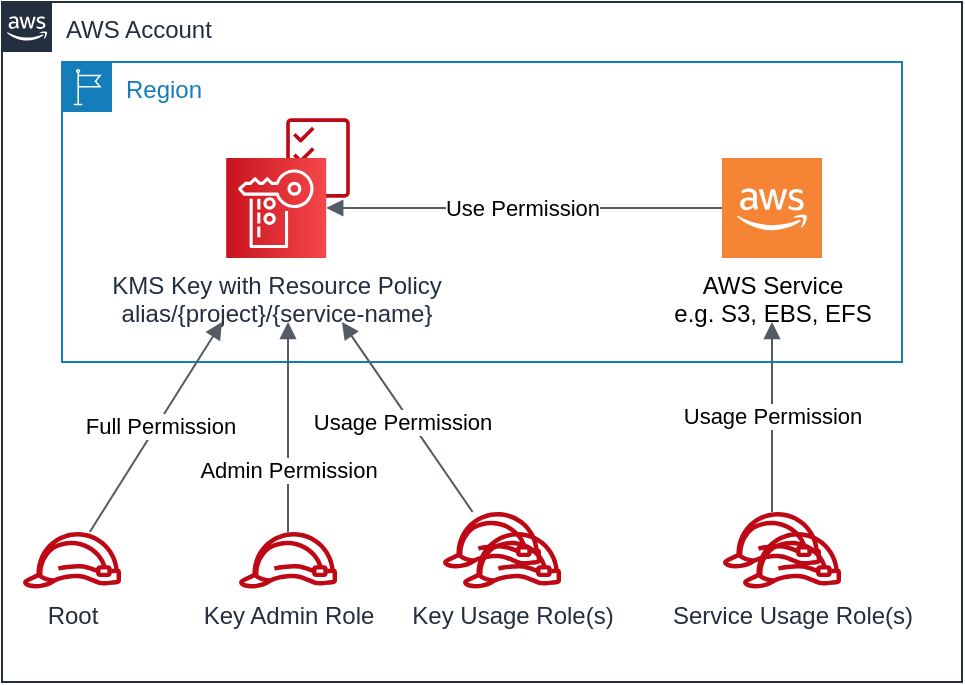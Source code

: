 <mxfile version="18.0.6" type="device" pages="3"><diagram id="Z6rzIaZiwWeCijKqOJUn" name="Scenario-1"><mxGraphModel dx="2062" dy="1235" grid="1" gridSize="10" guides="1" tooltips="1" connect="1" arrows="1" fold="1" page="1" pageScale="1" pageWidth="1100" pageHeight="850" math="0" shadow="0"><root><mxCell id="p-psjUDVfSa0zvzQe0gY-0"/><mxCell id="p-psjUDVfSa0zvzQe0gY-1" parent="p-psjUDVfSa0zvzQe0gY-0"/><mxCell id="mjsmY2S_DCFw_zW8lfPd-0" value="AWS Account" style="points=[[0,0],[0.25,0],[0.5,0],[0.75,0],[1,0],[1,0.25],[1,0.5],[1,0.75],[1,1],[0.75,1],[0.5,1],[0.25,1],[0,1],[0,0.75],[0,0.5],[0,0.25]];outlineConnect=0;gradientColor=none;html=1;whiteSpace=wrap;fontSize=12;fontStyle=0;container=1;pointerEvents=0;collapsible=0;recursiveResize=0;shape=mxgraph.aws4.group;grIcon=mxgraph.aws4.group_aws_cloud_alt;strokeColor=#232F3E;fillColor=none;verticalAlign=top;align=left;spacingLeft=30;fontColor=#232F3E;dashed=0;" parent="p-psjUDVfSa0zvzQe0gY-1" vertex="1"><mxGeometry x="80" y="80" width="480" height="340" as="geometry"/></mxCell><mxCell id="mjsmY2S_DCFw_zW8lfPd-1" value="Key Admin Role" style="sketch=0;outlineConnect=0;fontColor=#232F3E;gradientColor=none;fillColor=#BF0816;strokeColor=none;dashed=0;verticalLabelPosition=bottom;verticalAlign=top;align=center;html=1;fontSize=12;fontStyle=0;aspect=fixed;pointerEvents=1;shape=mxgraph.aws4.role;" parent="mjsmY2S_DCFw_zW8lfPd-0" vertex="1"><mxGeometry x="118" y="265" width="50" height="28.21" as="geometry"/></mxCell><mxCell id="mjsmY2S_DCFw_zW8lfPd-2" value="" style="group" parent="mjsmY2S_DCFw_zW8lfPd-0" vertex="1" connectable="0"><mxGeometry x="220" y="255" width="60" height="38.21" as="geometry"/></mxCell><mxCell id="mjsmY2S_DCFw_zW8lfPd-3" value="" style="sketch=0;outlineConnect=0;fontColor=#232F3E;gradientColor=none;fillColor=#BF0816;strokeColor=none;dashed=0;verticalLabelPosition=bottom;verticalAlign=top;align=center;html=1;fontSize=12;fontStyle=0;aspect=fixed;pointerEvents=1;shape=mxgraph.aws4.role;" parent="mjsmY2S_DCFw_zW8lfPd-2" vertex="1"><mxGeometry width="50" height="28.21" as="geometry"/></mxCell><mxCell id="mjsmY2S_DCFw_zW8lfPd-4" value="Key Usage Role(s)" style="sketch=0;outlineConnect=0;fontColor=#232F3E;gradientColor=none;fillColor=#BF0816;strokeColor=none;dashed=0;verticalLabelPosition=bottom;verticalAlign=top;align=center;html=1;fontSize=12;fontStyle=0;aspect=fixed;pointerEvents=1;shape=mxgraph.aws4.role;" parent="mjsmY2S_DCFw_zW8lfPd-2" vertex="1"><mxGeometry x="10" y="10" width="50" height="28.21" as="geometry"/></mxCell><mxCell id="mjsmY2S_DCFw_zW8lfPd-5" value="Root" style="sketch=0;outlineConnect=0;fontColor=#232F3E;gradientColor=none;fillColor=#BF0816;strokeColor=none;dashed=0;verticalLabelPosition=bottom;verticalAlign=top;align=center;html=1;fontSize=12;fontStyle=0;aspect=fixed;pointerEvents=1;shape=mxgraph.aws4.role;" parent="mjsmY2S_DCFw_zW8lfPd-0" vertex="1"><mxGeometry x="10" y="265" width="50" height="28.21" as="geometry"/></mxCell><mxCell id="mjsmY2S_DCFw_zW8lfPd-6" value="Region" style="points=[[0,0],[0.25,0],[0.5,0],[0.75,0],[1,0],[1,0.25],[1,0.5],[1,0.75],[1,1],[0.75,1],[0.5,1],[0.25,1],[0,1],[0,0.75],[0,0.5],[0,0.25]];outlineConnect=0;gradientColor=none;html=1;whiteSpace=wrap;fontSize=12;fontStyle=0;shape=mxgraph.aws4.group;grIcon=mxgraph.aws4.group_region;strokeColor=#147EBA;fillColor=none;verticalAlign=top;align=left;spacingLeft=30;fontColor=#147EBA;dashed=0;" parent="p-psjUDVfSa0zvzQe0gY-1" vertex="1"><mxGeometry x="110" y="110" width="420" height="150" as="geometry"/></mxCell><mxCell id="mjsmY2S_DCFw_zW8lfPd-7" value="" style="group" parent="p-psjUDVfSa0zvzQe0gY-1" vertex="1" connectable="0"><mxGeometry x="192.105" y="138" width="61.79" height="70" as="geometry"/></mxCell><mxCell id="mjsmY2S_DCFw_zW8lfPd-8" value="" style="sketch=0;outlineConnect=0;fontColor=#232F3E;gradientColor=none;fillColor=#BF0816;strokeColor=none;dashed=0;verticalLabelPosition=bottom;verticalAlign=top;align=center;html=1;fontSize=12;fontStyle=0;aspect=fixed;pointerEvents=1;shape=mxgraph.aws4.permissions;" parent="mjsmY2S_DCFw_zW8lfPd-7" vertex="1"><mxGeometry x="30" width="31.79" height="40" as="geometry"/></mxCell><mxCell id="mjsmY2S_DCFw_zW8lfPd-9" value="KMS Key with Resource Policy&lt;br&gt;alias/{project}/{service-name}" style="sketch=0;points=[[0,0,0],[0.25,0,0],[0.5,0,0],[0.75,0,0],[1,0,0],[0,1,0],[0.25,1,0],[0.5,1,0],[0.75,1,0],[1,1,0],[0,0.25,0],[0,0.5,0],[0,0.75,0],[1,0.25,0],[1,0.5,0],[1,0.75,0]];outlineConnect=0;fontColor=#232F3E;gradientColor=#F54749;gradientDirection=north;fillColor=#C7131F;strokeColor=#ffffff;dashed=0;verticalLabelPosition=bottom;verticalAlign=top;align=center;html=1;fontSize=12;fontStyle=0;aspect=fixed;shape=mxgraph.aws4.resourceIcon;resIcon=mxgraph.aws4.key_management_service;direction=south;" parent="mjsmY2S_DCFw_zW8lfPd-7" vertex="1"><mxGeometry y="20" width="50" height="50" as="geometry"/></mxCell><mxCell id="mjsmY2S_DCFw_zW8lfPd-10" value="AWS Service&lt;br&gt;e.g. S3, EBS, EFS" style="outlineConnect=0;dashed=0;verticalLabelPosition=bottom;verticalAlign=top;align=center;html=1;shape=mxgraph.aws3.cloud_2;fillColor=#F58534;gradientColor=none;aspect=fixed;" parent="p-psjUDVfSa0zvzQe0gY-1" vertex="1"><mxGeometry x="440" y="158" width="50" height="50" as="geometry"/></mxCell><mxCell id="mjsmY2S_DCFw_zW8lfPd-11" value="" style="group" parent="p-psjUDVfSa0zvzQe0gY-1" vertex="1" connectable="0"><mxGeometry x="440" y="335" width="60" height="38.21" as="geometry"/></mxCell><mxCell id="mjsmY2S_DCFw_zW8lfPd-12" value="" style="sketch=0;outlineConnect=0;fontColor=#232F3E;gradientColor=none;fillColor=#BF0816;strokeColor=none;dashed=0;verticalLabelPosition=bottom;verticalAlign=top;align=center;html=1;fontSize=12;fontStyle=0;aspect=fixed;pointerEvents=1;shape=mxgraph.aws4.role;" parent="mjsmY2S_DCFw_zW8lfPd-11" vertex="1"><mxGeometry width="50" height="28.21" as="geometry"/></mxCell><mxCell id="mjsmY2S_DCFw_zW8lfPd-13" value="Service Usage Role(s)" style="sketch=0;outlineConnect=0;fontColor=#232F3E;gradientColor=none;fillColor=#BF0816;strokeColor=none;dashed=0;verticalLabelPosition=bottom;verticalAlign=top;align=center;html=1;fontSize=12;fontStyle=0;aspect=fixed;pointerEvents=1;shape=mxgraph.aws4.role;" parent="mjsmY2S_DCFw_zW8lfPd-11" vertex="1"><mxGeometry x="10" y="10" width="50" height="28.21" as="geometry"/></mxCell><mxCell id="mjsmY2S_DCFw_zW8lfPd-14" value="Admin Permission" style="html=1;endArrow=none;elbow=vertical;startArrow=block;startFill=1;strokeColor=#545B64;rounded=0;" parent="p-psjUDVfSa0zvzQe0gY-1" target="mjsmY2S_DCFw_zW8lfPd-1" edge="1"><mxGeometry x="0.4" width="100" relative="1" as="geometry"><mxPoint x="223" y="240" as="sourcePoint"/><mxPoint x="220" y="460" as="targetPoint"/><mxPoint as="offset"/></mxGeometry></mxCell><mxCell id="mjsmY2S_DCFw_zW8lfPd-15" value="Usage Permission" style="html=1;endArrow=none;elbow=vertical;startArrow=block;startFill=1;strokeColor=#545B64;rounded=0;" parent="p-psjUDVfSa0zvzQe0gY-1" target="mjsmY2S_DCFw_zW8lfPd-3" edge="1"><mxGeometry x="0.01" y="-4" width="100" relative="1" as="geometry"><mxPoint x="250" y="240" as="sourcePoint"/><mxPoint x="168.977" y="358.21" as="targetPoint"/><mxPoint as="offset"/></mxGeometry></mxCell><mxCell id="mjsmY2S_DCFw_zW8lfPd-16" value="Full Permission" style="html=1;endArrow=none;elbow=vertical;startArrow=block;startFill=1;strokeColor=#545B64;rounded=0;" parent="p-psjUDVfSa0zvzQe0gY-1" target="mjsmY2S_DCFw_zW8lfPd-5" edge="1"><mxGeometry x="-0.026" y="2" width="100" relative="1" as="geometry"><mxPoint x="190" y="240" as="sourcePoint"/><mxPoint x="213.776" y="350" as="targetPoint"/><mxPoint as="offset"/></mxGeometry></mxCell><mxCell id="mjsmY2S_DCFw_zW8lfPd-17" value="Use Permission" style="html=1;endArrow=none;elbow=vertical;startArrow=block;startFill=1;strokeColor=#545B64;rounded=0;exitX=0.5;exitY=0;exitDx=0;exitDy=0;exitPerimeter=0;" parent="p-psjUDVfSa0zvzQe0gY-1" source="mjsmY2S_DCFw_zW8lfPd-9" target="mjsmY2S_DCFw_zW8lfPd-10" edge="1"><mxGeometry x="-0.011" width="100" relative="1" as="geometry"><mxPoint x="260" y="250" as="sourcePoint"/><mxPoint x="325.304" y="345" as="targetPoint"/><mxPoint as="offset"/></mxGeometry></mxCell><mxCell id="mjsmY2S_DCFw_zW8lfPd-18" value="Usage Permission" style="html=1;endArrow=none;elbow=vertical;startArrow=block;startFill=1;strokeColor=#545B64;rounded=0;" parent="p-psjUDVfSa0zvzQe0gY-1" target="mjsmY2S_DCFw_zW8lfPd-12" edge="1"><mxGeometry x="-0.011" width="100" relative="1" as="geometry"><mxPoint x="465" y="240" as="sourcePoint"/><mxPoint x="450" y="193" as="targetPoint"/><mxPoint as="offset"/></mxGeometry></mxCell></root></mxGraphModel></diagram><diagram id="Fg5ZAsg2ZUGXTwhTv4oJ" name="Scenario-2"><mxGraphModel dx="2062" dy="1235" grid="1" gridSize="10" guides="1" tooltips="1" connect="1" arrows="1" fold="1" page="1" pageScale="1" pageWidth="850" pageHeight="1100" math="0" shadow="0"><root><mxCell id="0"/><mxCell id="1" parent="0"/><mxCell id="W00FjSr0xKCWJN16a8uZ-1" value="AWS Account" style="points=[[0,0],[0.25,0],[0.5,0],[0.75,0],[1,0],[1,0.25],[1,0.5],[1,0.75],[1,1],[0.75,1],[0.5,1],[0.25,1],[0,1],[0,0.75],[0,0.5],[0,0.25]];outlineConnect=0;gradientColor=none;html=1;whiteSpace=wrap;fontSize=12;fontStyle=0;container=1;pointerEvents=0;collapsible=0;recursiveResize=0;shape=mxgraph.aws4.group;grIcon=mxgraph.aws4.group_aws_cloud_alt;strokeColor=#232F3E;fillColor=none;verticalAlign=top;align=left;spacingLeft=30;fontColor=#232F3E;dashed=0;" parent="1" vertex="1"><mxGeometry x="80" y="80" width="480" height="580" as="geometry"/></mxCell><mxCell id="4f54TT23P7HtGT2oPh0T-5" value="Region - 1" style="points=[[0,0],[0.25,0],[0.5,0],[0.75,0],[1,0],[1,0.25],[1,0.5],[1,0.75],[1,1],[0.75,1],[0.5,1],[0.25,1],[0,1],[0,0.75],[0,0.5],[0,0.25]];outlineConnect=0;gradientColor=none;html=1;whiteSpace=wrap;fontSize=12;fontStyle=0;shape=mxgraph.aws4.group;grIcon=mxgraph.aws4.group_region;strokeColor=#147EBA;fillColor=none;verticalAlign=top;align=left;spacingLeft=30;fontColor=#147EBA;dashed=0;" parent="1" vertex="1"><mxGeometry x="110" y="110" width="420" height="160" as="geometry"/></mxCell><mxCell id="F8qdK0miTRNV3JhCSmCS-4" value="" style="group" parent="1" vertex="1" connectable="0"><mxGeometry x="192.105" y="138" width="61.79" height="70" as="geometry"/></mxCell><mxCell id="30sWhZYWOw2eyX0bdb49-1" value="" style="sketch=0;outlineConnect=0;fontColor=#232F3E;gradientColor=none;fillColor=#BF0816;strokeColor=none;dashed=0;verticalLabelPosition=bottom;verticalAlign=top;align=center;html=1;fontSize=12;fontStyle=0;aspect=fixed;pointerEvents=1;shape=mxgraph.aws4.permissions;" parent="F8qdK0miTRNV3JhCSmCS-4" vertex="1"><mxGeometry x="30" width="31.79" height="40" as="geometry"/></mxCell><mxCell id="DWpZe8-P0RS-HRCKoxbZ-3" value="KMS Key with Resource Policy&lt;br&gt;alias/{project}/{service-name}" style="sketch=0;points=[[0,0,0],[0.25,0,0],[0.5,0,0],[0.75,0,0],[1,0,0],[0,1,0],[0.25,1,0],[0.5,1,0],[0.75,1,0],[1,1,0],[0,0.25,0],[0,0.5,0],[0,0.75,0],[1,0.25,0],[1,0.5,0],[1,0.75,0]];outlineConnect=0;fontColor=#232F3E;gradientColor=#F54749;gradientDirection=north;fillColor=#C7131F;strokeColor=#ffffff;dashed=0;verticalLabelPosition=bottom;verticalAlign=top;align=center;html=1;fontSize=12;fontStyle=0;aspect=fixed;shape=mxgraph.aws4.resourceIcon;resIcon=mxgraph.aws4.key_management_service;direction=south;" parent="F8qdK0miTRNV3JhCSmCS-4" vertex="1"><mxGeometry y="20" width="50" height="50" as="geometry"/></mxCell><mxCell id="F8qdK0miTRNV3JhCSmCS-9" value="AWS Service&lt;br&gt;e.g. S3, EBS, EFS" style="outlineConnect=0;dashed=0;verticalLabelPosition=bottom;verticalAlign=top;align=center;html=1;shape=mxgraph.aws3.cloud_2;fillColor=#F58534;gradientColor=none;aspect=fixed;" parent="1" vertex="1"><mxGeometry x="440" y="158" width="50" height="50" as="geometry"/></mxCell><mxCell id="F8qdK0miTRNV3JhCSmCS-14" value="Admin Permission" style="html=1;endArrow=none;elbow=vertical;startArrow=block;startFill=1;strokeColor=#545B64;rounded=0;" parent="1" target="F8qdK0miTRNV3JhCSmCS-5" edge="1"><mxGeometry x="0.6" width="100" relative="1" as="geometry"><mxPoint x="217" y="240" as="sourcePoint"/><mxPoint x="220" y="460" as="targetPoint"/><mxPoint as="offset"/></mxGeometry></mxCell><mxCell id="F8qdK0miTRNV3JhCSmCS-15" value="Usage Permission" style="html=1;endArrow=none;elbow=vertical;startArrow=block;startFill=1;strokeColor=#545B64;rounded=0;" parent="1" target="Szuw9R5WrGINI1KqPB3O-2" edge="1"><mxGeometry x="0.01" y="-4" width="100" relative="1" as="geometry"><mxPoint x="250" y="240" as="sourcePoint"/><mxPoint x="350" y="340" as="targetPoint"/><mxPoint as="offset"/></mxGeometry></mxCell><mxCell id="F8qdK0miTRNV3JhCSmCS-17" value="Full Permission" style="html=1;endArrow=none;elbow=vertical;startArrow=block;startFill=1;strokeColor=#545B64;rounded=0;" parent="1" target="F8qdK0miTRNV3JhCSmCS-16" edge="1"><mxGeometry x="-0.026" y="2" width="100" relative="1" as="geometry"><mxPoint x="190" y="240" as="sourcePoint"/><mxPoint x="213.776" y="350" as="targetPoint"/><mxPoint as="offset"/></mxGeometry></mxCell><mxCell id="F8qdK0miTRNV3JhCSmCS-20" value="Usage Permission&lt;br&gt;via Service/Account" style="html=1;endArrow=none;elbow=vertical;startArrow=block;startFill=1;strokeColor=#545B64;rounded=0;exitX=0.5;exitY=0;exitDx=0;exitDy=0;exitPerimeter=0;" parent="1" source="DWpZe8-P0RS-HRCKoxbZ-3" target="F8qdK0miTRNV3JhCSmCS-9" edge="1"><mxGeometry x="-0.011" width="100" relative="1" as="geometry"><mxPoint x="260" y="250" as="sourcePoint"/><mxPoint x="325.304" y="345" as="targetPoint"/><mxPoint as="offset"/></mxGeometry></mxCell><mxCell id="F8qdK0miTRNV3JhCSmCS-21" value="Usage Permission" style="html=1;endArrow=none;elbow=vertical;startArrow=block;startFill=1;strokeColor=#545B64;rounded=0;" parent="1" target="F8qdK0miTRNV3JhCSmCS-11" edge="1"><mxGeometry x="0.344" width="100" relative="1" as="geometry"><mxPoint x="468" y="240" as="sourcePoint"/><mxPoint x="450" y="193" as="targetPoint"/><mxPoint as="offset"/></mxGeometry></mxCell><mxCell id="F8qdK0miTRNV3JhCSmCS-5" value="Key Admin Role" style="sketch=0;outlineConnect=0;fontColor=#232F3E;gradientColor=none;fillColor=#BF0816;strokeColor=none;dashed=0;verticalLabelPosition=bottom;verticalAlign=top;align=center;html=1;fontSize=12;fontStyle=0;aspect=fixed;pointerEvents=1;shape=mxgraph.aws4.role;" parent="1" vertex="1"><mxGeometry x="193" y="350" width="50" height="28.21" as="geometry"/></mxCell><mxCell id="F8qdK0miTRNV3JhCSmCS-16" value="Root" style="sketch=0;outlineConnect=0;fontColor=#232F3E;gradientColor=none;fillColor=#BF0816;strokeColor=none;dashed=0;verticalLabelPosition=bottom;verticalAlign=top;align=center;html=1;fontSize=12;fontStyle=0;aspect=fixed;pointerEvents=1;shape=mxgraph.aws4.role;" parent="1" vertex="1"><mxGeometry x="90" y="350" width="50" height="28.21" as="geometry"/></mxCell><mxCell id="ePmYeyURPcCWbKo4ndld-1" value="Region - 2" style="points=[[0,0],[0.25,0],[0.5,0],[0.75,0],[1,0],[1,0.25],[1,0.5],[1,0.75],[1,1],[0.75,1],[0.5,1],[0.25,1],[0,1],[0,0.75],[0,0.5],[0,0.25]];outlineConnect=0;gradientColor=none;html=1;whiteSpace=wrap;fontSize=12;fontStyle=0;shape=mxgraph.aws4.group;grIcon=mxgraph.aws4.group_region;strokeColor=#147EBA;fillColor=none;verticalAlign=top;align=left;spacingLeft=30;fontColor=#147EBA;dashed=0;" parent="1" vertex="1"><mxGeometry x="112" y="470" width="420" height="160" as="geometry"/></mxCell><mxCell id="ePmYeyURPcCWbKo4ndld-2" value="" style="group" parent="1" vertex="1" connectable="0"><mxGeometry x="194.105" y="498" width="61.79" height="70" as="geometry"/></mxCell><mxCell id="ePmYeyURPcCWbKo4ndld-3" value="" style="sketch=0;outlineConnect=0;fontColor=#232F3E;gradientColor=none;fillColor=#BF0816;strokeColor=none;dashed=0;verticalLabelPosition=bottom;verticalAlign=top;align=center;html=1;fontSize=12;fontStyle=0;aspect=fixed;pointerEvents=1;shape=mxgraph.aws4.permissions;" parent="ePmYeyURPcCWbKo4ndld-2" vertex="1"><mxGeometry x="30" width="31.79" height="40" as="geometry"/></mxCell><mxCell id="ePmYeyURPcCWbKo4ndld-4" value="Key Replica with Resource Policy&lt;br&gt;alias/{project}/{service-name}" style="sketch=0;points=[[0,0,0],[0.25,0,0],[0.5,0,0],[0.75,0,0],[1,0,0],[0,1,0],[0.25,1,0],[0.5,1,0],[0.75,1,0],[1,1,0],[0,0.25,0],[0,0.5,0],[0,0.75,0],[1,0.25,0],[1,0.5,0],[1,0.75,0]];outlineConnect=0;fontColor=#232F3E;gradientColor=#F54749;gradientDirection=north;fillColor=#C7131F;strokeColor=#ffffff;dashed=0;verticalLabelPosition=bottom;verticalAlign=top;align=center;html=1;fontSize=12;fontStyle=0;aspect=fixed;shape=mxgraph.aws4.resourceIcon;resIcon=mxgraph.aws4.key_management_service;direction=south;" parent="ePmYeyURPcCWbKo4ndld-2" vertex="1"><mxGeometry y="20" width="50" height="50" as="geometry"/></mxCell><mxCell id="ePmYeyURPcCWbKo4ndld-5" value="AWS Service&lt;br&gt;e.g. S3, EBS, EFS" style="outlineConnect=0;dashed=0;verticalLabelPosition=bottom;verticalAlign=top;align=center;html=1;shape=mxgraph.aws3.cloud_2;fillColor=#F58534;gradientColor=none;aspect=fixed;" parent="1" vertex="1"><mxGeometry x="442" y="518" width="50" height="50" as="geometry"/></mxCell><mxCell id="ePmYeyURPcCWbKo4ndld-6" value="Usage Permission&lt;br&gt;via Service/Account" style="html=1;endArrow=none;elbow=vertical;startArrow=block;startFill=1;strokeColor=#545B64;rounded=0;exitX=0.5;exitY=0;exitDx=0;exitDy=0;exitPerimeter=0;" parent="1" source="ePmYeyURPcCWbKo4ndld-4" target="ePmYeyURPcCWbKo4ndld-5" edge="1"><mxGeometry x="-0.011" width="100" relative="1" as="geometry"><mxPoint x="262" y="610" as="sourcePoint"/><mxPoint x="327.304" y="705" as="targetPoint"/><mxPoint as="offset"/></mxGeometry></mxCell><mxCell id="ePmYeyURPcCWbKo4ndld-7" value="Usage Permission" style="html=1;endArrow=none;elbow=vertical;startArrow=block;startFill=1;strokeColor=#545B64;rounded=0;exitX=0;exitY=0.25;exitDx=0;exitDy=0;exitPerimeter=0;" parent="1" source="ePmYeyURPcCWbKo4ndld-4" edge="1"><mxGeometry x="0.177" y="-3" width="100" relative="1" as="geometry"><mxPoint x="204.105" y="215.5" as="sourcePoint"/><mxPoint x="320" y="400" as="targetPoint"/><mxPoint as="offset"/></mxGeometry></mxCell><mxCell id="ePmYeyURPcCWbKo4ndld-8" value="Admin Permission" style="html=1;endArrow=none;elbow=vertical;startArrow=block;startFill=1;strokeColor=#545B64;rounded=0;exitX=0;exitY=0.5;exitDx=0;exitDy=0;exitPerimeter=0;" parent="1" source="ePmYeyURPcCWbKo4ndld-4" edge="1"><mxGeometry x="0.661" width="100" relative="1" as="geometry"><mxPoint x="204.105" y="203" as="sourcePoint"/><mxPoint x="219" y="400" as="targetPoint"/><mxPoint as="offset"/></mxGeometry></mxCell><mxCell id="ePmYeyURPcCWbKo4ndld-9" value="Full Permission" style="html=1;endArrow=none;elbow=vertical;startArrow=block;startFill=1;strokeColor=#545B64;rounded=0;exitX=0;exitY=0.75;exitDx=0;exitDy=0;exitPerimeter=0;" parent="1" source="ePmYeyURPcCWbKo4ndld-4" edge="1"><mxGeometry x="0.148" y="-1" width="100" relative="1" as="geometry"><mxPoint x="204.105" y="190.5" as="sourcePoint"/><mxPoint x="130" y="400" as="targetPoint"/><mxPoint x="-1" as="offset"/></mxGeometry></mxCell><mxCell id="F8qdK0miTRNV3JhCSmCS-10" value="" style="group" parent="1" vertex="1" connectable="0"><mxGeometry x="443" y="340" width="60" height="38.21" as="geometry"/></mxCell><mxCell id="F8qdK0miTRNV3JhCSmCS-11" value="" style="sketch=0;outlineConnect=0;fontColor=#232F3E;gradientColor=none;fillColor=#BF0816;strokeColor=none;dashed=0;verticalLabelPosition=bottom;verticalAlign=top;align=center;html=1;fontSize=12;fontStyle=0;aspect=fixed;pointerEvents=1;shape=mxgraph.aws4.role;" parent="F8qdK0miTRNV3JhCSmCS-10" vertex="1"><mxGeometry width="50" height="28.21" as="geometry"/></mxCell><mxCell id="F8qdK0miTRNV3JhCSmCS-12" value="Service Usage Role(s)" style="sketch=0;outlineConnect=0;fontColor=#232F3E;gradientColor=none;fillColor=#BF0816;strokeColor=none;dashed=0;verticalLabelPosition=bottom;verticalAlign=top;align=center;html=1;fontSize=12;fontStyle=0;aspect=fixed;pointerEvents=1;shape=mxgraph.aws4.role;" parent="F8qdK0miTRNV3JhCSmCS-10" vertex="1"><mxGeometry x="10" y="10" width="50" height="28.21" as="geometry"/></mxCell><mxCell id="sjbd2y8GcyPIuK64OBpk-1" value="Usage Permission" style="html=1;endArrow=none;elbow=vertical;startArrow=block;startFill=1;strokeColor=#545B64;rounded=0;" parent="1" source="ePmYeyURPcCWbKo4ndld-5" edge="1"><mxGeometry x="0.344" width="100" relative="1" as="geometry"><mxPoint x="477" y="228" as="sourcePoint"/><mxPoint x="467" y="400" as="targetPoint"/><mxPoint as="offset"/></mxGeometry></mxCell><mxCell id="Szuw9R5WrGINI1KqPB3O-1" value="" style="group" parent="1" vertex="1" connectable="0"><mxGeometry x="300" y="340" width="60" height="38.21" as="geometry"/></mxCell><mxCell id="Szuw9R5WrGINI1KqPB3O-2" value="" style="sketch=0;outlineConnect=0;fontColor=#232F3E;gradientColor=none;fillColor=#BF0816;strokeColor=none;dashed=0;verticalLabelPosition=bottom;verticalAlign=top;align=center;html=1;fontSize=12;fontStyle=0;aspect=fixed;pointerEvents=1;shape=mxgraph.aws4.role;" parent="Szuw9R5WrGINI1KqPB3O-1" vertex="1"><mxGeometry width="50" height="28.21" as="geometry"/></mxCell><mxCell id="Szuw9R5WrGINI1KqPB3O-3" value="Key Usage Role(s)" style="sketch=0;outlineConnect=0;fontColor=#232F3E;gradientColor=none;fillColor=#BF0816;strokeColor=none;dashed=0;verticalLabelPosition=bottom;verticalAlign=top;align=center;html=1;fontSize=12;fontStyle=0;aspect=fixed;pointerEvents=1;shape=mxgraph.aws4.role;" parent="Szuw9R5WrGINI1KqPB3O-1" vertex="1"><mxGeometry x="10" y="10" width="50" height="28.21" as="geometry"/></mxCell></root></mxGraphModel></diagram><diagram name="Scenario-3" id="3aYFO5odnjsr1ZVmgajf"><mxGraphModel dx="2912" dy="1235" grid="1" gridSize="10" guides="1" tooltips="1" connect="1" arrows="1" fold="1" page="1" pageScale="1" pageWidth="850" pageHeight="1100" math="0" shadow="0"><root><mxCell id="DcwJhXW-unt0Ma7MlRPa-0"/><mxCell id="DcwJhXW-unt0Ma7MlRPa-1" parent="DcwJhXW-unt0Ma7MlRPa-0"/><mxCell id="yM9FNdJ8AMvNktJf8OQJ-21" value="Trusted Account" style="points=[[0,0],[0.25,0],[0.5,0],[0.75,0],[1,0],[1,0.25],[1,0.5],[1,0.75],[1,1],[0.75,1],[0.5,1],[0.25,1],[0,1],[0,0.75],[0,0.5],[0,0.25]];outlineConnect=0;gradientColor=none;html=1;whiteSpace=wrap;fontSize=12;fontStyle=0;container=1;pointerEvents=0;collapsible=0;recursiveResize=0;shape=mxgraph.aws4.group;grIcon=mxgraph.aws4.group_aws_cloud_alt;strokeColor=#232F3E;fillColor=none;verticalAlign=top;align=left;spacingLeft=30;fontColor=#232F3E;dashed=0;" parent="DcwJhXW-unt0Ma7MlRPa-1" vertex="1"><mxGeometry x="280" y="50" width="420" height="450" as="geometry"/></mxCell><mxCell id="yM9FNdJ8AMvNktJf8OQJ-11" value="Root" style="sketch=0;outlineConnect=0;fontColor=#232F3E;gradientColor=none;fillColor=#BF0816;strokeColor=none;dashed=0;verticalLabelPosition=bottom;verticalAlign=top;align=center;html=1;fontSize=12;fontStyle=0;aspect=fixed;pointerEvents=1;shape=mxgraph.aws4.role;" parent="yM9FNdJ8AMvNktJf8OQJ-21" vertex="1"><mxGeometry x="305" y="51" width="50" height="28.21" as="geometry"/></mxCell><mxCell id="yM9FNdJ8AMvNktJf8OQJ-13" value="" style="group" parent="yM9FNdJ8AMvNktJf8OQJ-21" vertex="1" connectable="0"><mxGeometry x="300" y="131.0" width="60" height="38.21" as="geometry"/></mxCell><mxCell id="yM9FNdJ8AMvNktJf8OQJ-14" value="" style="sketch=0;outlineConnect=0;fontColor=#232F3E;gradientColor=none;fillColor=#BF0816;strokeColor=none;dashed=0;verticalLabelPosition=bottom;verticalAlign=top;align=center;html=1;fontSize=12;fontStyle=0;aspect=fixed;pointerEvents=1;shape=mxgraph.aws4.role;" parent="yM9FNdJ8AMvNktJf8OQJ-13" vertex="1"><mxGeometry width="50" height="28.21" as="geometry"/></mxCell><mxCell id="yM9FNdJ8AMvNktJf8OQJ-15" value="Key Usage Role(s)" style="sketch=0;outlineConnect=0;fontColor=#232F3E;gradientColor=none;fillColor=#BF0816;strokeColor=none;dashed=0;verticalLabelPosition=bottom;verticalAlign=top;align=center;html=1;fontSize=12;fontStyle=0;aspect=fixed;pointerEvents=1;shape=mxgraph.aws4.role;" parent="yM9FNdJ8AMvNktJf8OQJ-13" vertex="1"><mxGeometry x="10" y="10" width="50" height="28.21" as="geometry"/></mxCell><mxCell id="yM9FNdJ8AMvNktJf8OQJ-16" value="" style="group" parent="yM9FNdJ8AMvNktJf8OQJ-21" vertex="1" connectable="0"><mxGeometry x="300" y="330" width="60" height="38.21" as="geometry"/></mxCell><mxCell id="yM9FNdJ8AMvNktJf8OQJ-17" value="" style="sketch=0;outlineConnect=0;fontColor=#232F3E;gradientColor=none;fillColor=#BF0816;strokeColor=none;dashed=0;verticalLabelPosition=bottom;verticalAlign=top;align=center;html=1;fontSize=12;fontStyle=0;aspect=fixed;pointerEvents=1;shape=mxgraph.aws4.role;" parent="yM9FNdJ8AMvNktJf8OQJ-16" vertex="1"><mxGeometry width="50" height="28.21" as="geometry"/></mxCell><mxCell id="yM9FNdJ8AMvNktJf8OQJ-18" value="Service Usage Role(s)" style="sketch=0;outlineConnect=0;fontColor=#232F3E;gradientColor=none;fillColor=#BF0816;strokeColor=none;dashed=0;verticalLabelPosition=bottom;verticalAlign=top;align=center;html=1;fontSize=12;fontStyle=0;aspect=fixed;pointerEvents=1;shape=mxgraph.aws4.role;" parent="yM9FNdJ8AMvNktJf8OQJ-16" vertex="1"><mxGeometry x="10" y="10" width="50" height="28.21" as="geometry"/></mxCell><mxCell id="yM9FNdJ8AMvNktJf8OQJ-1" value="Owner Account" style="points=[[0,0],[0.25,0],[0.5,0],[0.75,0],[1,0],[1,0.25],[1,0.5],[1,0.75],[1,1],[0.75,1],[0.5,1],[0.25,1],[0,1],[0,0.75],[0,0.5],[0,0.25]];outlineConnect=0;gradientColor=none;html=1;whiteSpace=wrap;fontSize=12;fontStyle=0;container=1;pointerEvents=0;collapsible=0;recursiveResize=0;shape=mxgraph.aws4.group;grIcon=mxgraph.aws4.group_aws_cloud_alt;strokeColor=#232F3E;fillColor=none;verticalAlign=top;align=left;spacingLeft=30;fontColor=#232F3E;dashed=0;" parent="DcwJhXW-unt0Ma7MlRPa-1" vertex="1"><mxGeometry x="-160" y="50" width="420" height="450" as="geometry"/></mxCell><mxCell id="DcwJhXW-unt0Ma7MlRPa-3" value="Region - 1" style="points=[[0,0],[0.25,0],[0.5,0],[0.75,0],[1,0],[1,0.25],[1,0.5],[1,0.75],[1,1],[0.75,1],[0.5,1],[0.25,1],[0,1],[0,0.75],[0,0.5],[0,0.25]];outlineConnect=0;gradientColor=none;html=1;whiteSpace=wrap;fontSize=12;fontStyle=0;shape=mxgraph.aws4.group;grIcon=mxgraph.aws4.group_region;strokeColor=#147EBA;fillColor=none;verticalAlign=top;align=left;spacingLeft=30;fontColor=#147EBA;dashed=0;" parent="DcwJhXW-unt0Ma7MlRPa-1" vertex="1"><mxGeometry x="50" y="80" width="430" height="400" as="geometry"/></mxCell><mxCell id="DcwJhXW-unt0Ma7MlRPa-4" value="" style="group" parent="DcwJhXW-unt0Ma7MlRPa-1" vertex="1" connectable="0"><mxGeometry x="132.105" y="160.1" width="61.79" height="70" as="geometry"/></mxCell><mxCell id="DcwJhXW-unt0Ma7MlRPa-5" value="" style="sketch=0;outlineConnect=0;fontColor=#232F3E;gradientColor=none;fillColor=#BF0816;strokeColor=none;dashed=0;verticalLabelPosition=bottom;verticalAlign=top;align=center;html=1;fontSize=12;fontStyle=0;aspect=fixed;pointerEvents=1;shape=mxgraph.aws4.permissions;" parent="DcwJhXW-unt0Ma7MlRPa-4" vertex="1"><mxGeometry x="30" width="31.79" height="40" as="geometry"/></mxCell><mxCell id="DcwJhXW-unt0Ma7MlRPa-6" value="KMS Key with Resource Policy&lt;br&gt;alias/{project}/{service-name}" style="sketch=0;points=[[0,0,0],[0.25,0,0],[0.5,0,0],[0.75,0,0],[1,0,0],[0,1,0],[0.25,1,0],[0.5,1,0],[0.75,1,0],[1,1,0],[0,0.25,0],[0,0.5,0],[0,0.75,0],[1,0.25,0],[1,0.5,0],[1,0.75,0]];outlineConnect=0;fontColor=#232F3E;gradientColor=#F54749;gradientDirection=north;fillColor=#C7131F;strokeColor=#ffffff;dashed=0;verticalLabelPosition=bottom;verticalAlign=top;align=center;html=1;fontSize=12;fontStyle=0;aspect=fixed;shape=mxgraph.aws4.resourceIcon;resIcon=mxgraph.aws4.key_management_service;direction=south;" parent="DcwJhXW-unt0Ma7MlRPa-4" vertex="1"><mxGeometry y="20" width="50" height="50" as="geometry"/></mxCell><mxCell id="DcwJhXW-unt0Ma7MlRPa-8" value="Admin &lt;br&gt;Permission" style="html=1;endArrow=none;elbow=vertical;startArrow=block;startFill=1;strokeColor=#545B64;rounded=0;exitX=0.5;exitY=1;exitDx=0;exitDy=0;exitPerimeter=0;" parent="DcwJhXW-unt0Ma7MlRPa-1" source="DcwJhXW-unt0Ma7MlRPa-6" target="DcwJhXW-unt0Ma7MlRPa-13" edge="1"><mxGeometry x="0.403" width="100" relative="1" as="geometry"><mxPoint x="217" y="240" as="sourcePoint"/><mxPoint x="220" y="460" as="targetPoint"/><mxPoint as="offset"/></mxGeometry></mxCell><mxCell id="DcwJhXW-unt0Ma7MlRPa-9" value="Usage &lt;br&gt;Permission" style="html=1;endArrow=none;elbow=vertical;startArrow=block;startFill=1;strokeColor=#545B64;rounded=0;exitX=0.75;exitY=1;exitDx=0;exitDy=0;exitPerimeter=0;" parent="DcwJhXW-unt0Ma7MlRPa-1" source="DcwJhXW-unt0Ma7MlRPa-6" target="DcwJhXW-unt0Ma7MlRPa-29" edge="1"><mxGeometry x="0.524" y="3" width="100" relative="1" as="geometry"><mxPoint x="250" y="240" as="sourcePoint"/><mxPoint x="350" y="340" as="targetPoint"/><mxPoint as="offset"/></mxGeometry></mxCell><mxCell id="DcwJhXW-unt0Ma7MlRPa-10" value="Full &lt;br&gt;Permission" style="html=1;endArrow=none;elbow=vertical;startArrow=block;startFill=1;strokeColor=#545B64;rounded=0;exitX=0.25;exitY=1;exitDx=0;exitDy=0;exitPerimeter=0;" parent="DcwJhXW-unt0Ma7MlRPa-1" source="DcwJhXW-unt0Ma7MlRPa-6" target="DcwJhXW-unt0Ma7MlRPa-14" edge="1"><mxGeometry x="0.608" y="3" width="100" relative="1" as="geometry"><mxPoint x="190" y="240" as="sourcePoint"/><mxPoint x="213.776" y="350" as="targetPoint"/><mxPoint as="offset"/></mxGeometry></mxCell><mxCell id="DcwJhXW-unt0Ma7MlRPa-11" value="Usage Permission&lt;br&gt;via Service/Account" style="html=1;endArrow=none;elbow=vertical;startArrow=block;startFill=1;strokeColor=#545B64;rounded=0;" parent="DcwJhXW-unt0Ma7MlRPa-1" edge="1"><mxGeometry x="0.07" width="100" relative="1" as="geometry"><mxPoint x="157" y="270" as="sourcePoint"/><mxPoint x="157.109" y="382.1" as="targetPoint"/><mxPoint as="offset"/></mxGeometry></mxCell><mxCell id="DcwJhXW-unt0Ma7MlRPa-12" value="Usage &lt;br&gt;Permission" style="html=1;endArrow=none;elbow=vertical;startArrow=block;startFill=1;strokeColor=#545B64;rounded=0;" parent="DcwJhXW-unt0Ma7MlRPa-1" source="yM9FNdJ8AMvNktJf8OQJ-0" target="DcwJhXW-unt0Ma7MlRPa-25" edge="1"><mxGeometry x="0.344" width="100" relative="1" as="geometry"><mxPoint x="192.11" y="395.509" as="sourcePoint"/><mxPoint x="450" y="203" as="targetPoint"/><mxPoint as="offset"/></mxGeometry></mxCell><mxCell id="DcwJhXW-unt0Ma7MlRPa-14" value="Root" style="sketch=0;outlineConnect=0;fontColor=#232F3E;gradientColor=none;fillColor=#BF0816;strokeColor=none;dashed=0;verticalLabelPosition=bottom;verticalAlign=top;align=center;html=1;fontSize=12;fontStyle=0;aspect=fixed;pointerEvents=1;shape=mxgraph.aws4.role;" parent="DcwJhXW-unt0Ma7MlRPa-1" vertex="1"><mxGeometry x="-106" y="101" width="50" height="28.21" as="geometry"/></mxCell><mxCell id="DcwJhXW-unt0Ma7MlRPa-13" value="Key Admin Role" style="sketch=0;outlineConnect=0;fontColor=#232F3E;gradientColor=none;fillColor=#BF0816;strokeColor=none;dashed=0;verticalLabelPosition=bottom;verticalAlign=top;align=center;html=1;fontSize=12;fontStyle=0;aspect=fixed;pointerEvents=1;shape=mxgraph.aws4.role;" parent="DcwJhXW-unt0Ma7MlRPa-1" vertex="1"><mxGeometry x="-106" y="192" width="50" height="28.21" as="geometry"/></mxCell><mxCell id="DcwJhXW-unt0Ma7MlRPa-28" value="" style="group" parent="DcwJhXW-unt0Ma7MlRPa-1" vertex="1" connectable="0"><mxGeometry x="-111" y="275" width="60" height="38.21" as="geometry"/></mxCell><mxCell id="DcwJhXW-unt0Ma7MlRPa-29" value="" style="sketch=0;outlineConnect=0;fontColor=#232F3E;gradientColor=none;fillColor=#BF0816;strokeColor=none;dashed=0;verticalLabelPosition=bottom;verticalAlign=top;align=center;html=1;fontSize=12;fontStyle=0;aspect=fixed;pointerEvents=1;shape=mxgraph.aws4.role;" parent="DcwJhXW-unt0Ma7MlRPa-28" vertex="1"><mxGeometry width="50" height="28.21" as="geometry"/></mxCell><mxCell id="DcwJhXW-unt0Ma7MlRPa-30" value="Key Usage Role(s)" style="sketch=0;outlineConnect=0;fontColor=#232F3E;gradientColor=none;fillColor=#BF0816;strokeColor=none;dashed=0;verticalLabelPosition=bottom;verticalAlign=top;align=center;html=1;fontSize=12;fontStyle=0;aspect=fixed;pointerEvents=1;shape=mxgraph.aws4.role;" parent="DcwJhXW-unt0Ma7MlRPa-28" vertex="1"><mxGeometry x="10" y="10" width="50" height="28.21" as="geometry"/></mxCell><mxCell id="DcwJhXW-unt0Ma7MlRPa-24" value="" style="group" parent="DcwJhXW-unt0Ma7MlRPa-1" vertex="1" connectable="0"><mxGeometry x="-111" y="390" width="60" height="38.21" as="geometry"/></mxCell><mxCell id="DcwJhXW-unt0Ma7MlRPa-25" value="" style="sketch=0;outlineConnect=0;fontColor=#232F3E;gradientColor=none;fillColor=#BF0816;strokeColor=none;dashed=0;verticalLabelPosition=bottom;verticalAlign=top;align=center;html=1;fontSize=12;fontStyle=0;aspect=fixed;pointerEvents=1;shape=mxgraph.aws4.role;" parent="DcwJhXW-unt0Ma7MlRPa-24" vertex="1"><mxGeometry width="50" height="28.21" as="geometry"/></mxCell><mxCell id="DcwJhXW-unt0Ma7MlRPa-26" value="Service Usage Role(s)" style="sketch=0;outlineConnect=0;fontColor=#232F3E;gradientColor=none;fillColor=#BF0816;strokeColor=none;dashed=0;verticalLabelPosition=bottom;verticalAlign=top;align=center;html=1;fontSize=12;fontStyle=0;aspect=fixed;pointerEvents=1;shape=mxgraph.aws4.role;" parent="DcwJhXW-unt0Ma7MlRPa-24" vertex="1"><mxGeometry x="10" y="10" width="50" height="28.21" as="geometry"/></mxCell><mxCell id="yM9FNdJ8AMvNktJf8OQJ-0" value="AWS Service&lt;br&gt;e.g. S3, EBS, EFS" style="outlineConnect=0;dashed=0;verticalLabelPosition=bottom;verticalAlign=top;align=center;html=1;shape=mxgraph.aws3.cloud_2;fillColor=#F58534;gradientColor=none;aspect=fixed;" parent="DcwJhXW-unt0Ma7MlRPa-1" vertex="1"><mxGeometry x="132.105" y="379.1" width="50" height="50" as="geometry"/></mxCell><mxCell id="yM9FNdJ8AMvNktJf8OQJ-7" value="Usage &lt;br&gt;Permission" style="html=1;endArrow=none;elbow=vertical;startArrow=block;startFill=1;strokeColor=#545B64;rounded=0;exitX=0.5;exitY=0;exitDx=0;exitDy=0;exitPerimeter=0;" parent="DcwJhXW-unt0Ma7MlRPa-1" source="DcwJhXW-unt0Ma7MlRPa-6" target="yM9FNdJ8AMvNktJf8OQJ-15" edge="1"><mxGeometry x="0.662" width="100" relative="1" as="geometry"><mxPoint x="890" y="240" as="sourcePoint"/><mxPoint x="990" y="340" as="targetPoint"/><mxPoint as="offset"/></mxGeometry></mxCell><mxCell id="yM9FNdJ8AMvNktJf8OQJ-8" value="Usage/Grant &lt;br&gt;Permission" style="html=1;endArrow=none;elbow=vertical;startArrow=block;startFill=1;strokeColor=#545B64;rounded=0;exitX=0.25;exitY=0;exitDx=0;exitDy=0;exitPerimeter=0;" parent="DcwJhXW-unt0Ma7MlRPa-1" source="DcwJhXW-unt0Ma7MlRPa-6" target="yM9FNdJ8AMvNktJf8OQJ-11" edge="1"><mxGeometry x="0.69" y="3" width="100" relative="1" as="geometry"><mxPoint x="830" y="240" as="sourcePoint"/><mxPoint x="853.776" y="350" as="targetPoint"/><mxPoint as="offset"/></mxGeometry></mxCell><mxCell id="yM9FNdJ8AMvNktJf8OQJ-10" value="Usage &lt;br&gt;Permission" style="html=1;endArrow=none;elbow=vertical;startArrow=block;startFill=1;strokeColor=#545B64;rounded=0;edgeStyle=orthogonalEdgeStyle;" parent="DcwJhXW-unt0Ma7MlRPa-1" source="yM9FNdJ8AMvNktJf8OQJ-19" target="yM9FNdJ8AMvNktJf8OQJ-18" edge="1"><mxGeometry x="0.222" width="100" relative="1" as="geometry"><mxPoint x="827.11" y="395.509" as="sourcePoint"/><mxPoint x="1085" y="203" as="targetPoint"/><mxPoint as="offset"/></mxGeometry></mxCell><mxCell id="yM9FNdJ8AMvNktJf8OQJ-19" value="AWS Service&lt;br&gt;e.g. S3, EBS, EFS" style="outlineConnect=0;dashed=0;verticalLabelPosition=bottom;verticalAlign=top;align=center;html=1;shape=mxgraph.aws3.cloud_2;fillColor=#F58534;gradientColor=none;aspect=fixed;" parent="DcwJhXW-unt0Ma7MlRPa-1" vertex="1"><mxGeometry x="355.005" y="379.1" width="50" height="50" as="geometry"/></mxCell><mxCell id="yM9FNdJ8AMvNktJf8OQJ-20" value="Usage Permission&lt;br&gt;via Service/Account" style="html=1;endArrow=none;elbow=vertical;startArrow=block;startFill=1;strokeColor=#545B64;rounded=0;exitX=0.75;exitY=0;exitDx=0;exitDy=0;exitPerimeter=0;edgeStyle=orthogonalEdgeStyle;" parent="DcwJhXW-unt0Ma7MlRPa-1" source="DcwJhXW-unt0Ma7MlRPa-6" target="yM9FNdJ8AMvNktJf8OQJ-19" edge="1"><mxGeometry x="0.711" width="100" relative="1" as="geometry"><mxPoint x="167" y="280" as="sourcePoint"/><mxPoint x="167.109" y="392.1" as="targetPoint"/><mxPoint as="offset"/></mxGeometry></mxCell></root></mxGraphModel></diagram></mxfile>
